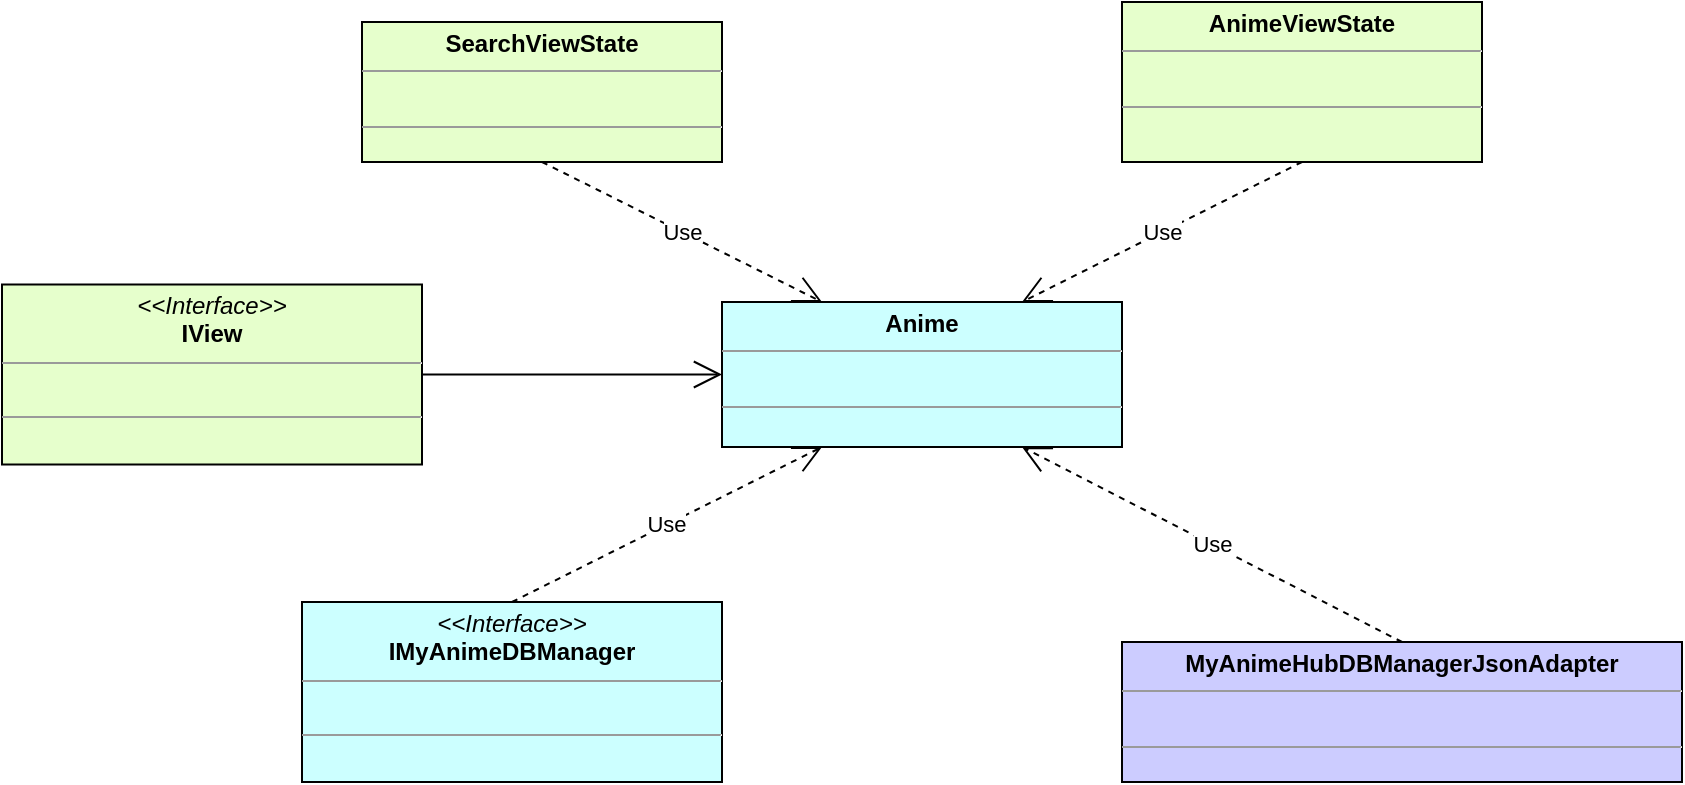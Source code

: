 <mxfile version="17.4.2" type="device"><diagram id="TTsARrmb4MGs2ZGPFN8n" name="Page-1"><mxGraphModel dx="-107" dy="683" grid="1" gridSize="10" guides="1" tooltips="1" connect="1" arrows="1" fold="1" page="0" pageScale="1" pageWidth="850" pageHeight="1100" math="0" shadow="0"><root><mxCell id="0"/><mxCell id="1" parent="0"/><mxCell id="7f1ZQH2Zu5wSNKgHrVL_-1" value="&lt;p style=&quot;margin: 0px ; margin-top: 4px ; text-align: center&quot;&gt;&lt;b&gt;Anime&lt;/b&gt;&lt;/p&gt;&lt;hr size=&quot;1&quot;&gt;&lt;p style=&quot;margin: 0px ; margin-left: 4px&quot;&gt;&lt;br&gt;&lt;/p&gt;&lt;hr size=&quot;1&quot;&gt;&lt;p style=&quot;margin: 0px ; margin-left: 4px&quot;&gt;&lt;br&gt;&lt;/p&gt;" style="verticalAlign=top;align=left;overflow=fill;fontSize=12;fontFamily=Helvetica;html=1;fillColor=#CCFFFF;" parent="1" vertex="1"><mxGeometry x="1810" y="280" width="200" height="72.5" as="geometry"/></mxCell><mxCell id="7f1ZQH2Zu5wSNKgHrVL_-4" value="&lt;p style=&quot;margin: 0px ; margin-top: 4px ; text-align: center&quot;&gt;&lt;i&gt;&amp;lt;&amp;lt;Interface&amp;gt;&amp;gt;&lt;/i&gt;&lt;br&gt;&lt;b&gt;IView&lt;/b&gt;&lt;/p&gt;&lt;hr size=&quot;1&quot;&gt;&lt;p style=&quot;margin: 0px ; margin-left: 4px&quot;&gt;&lt;br&gt;&lt;/p&gt;&lt;hr size=&quot;1&quot;&gt;&lt;p style=&quot;margin: 0px 0px 0px 4px&quot;&gt;&lt;br&gt;&lt;/p&gt;" style="verticalAlign=top;align=left;overflow=fill;fontSize=12;fontFamily=Helvetica;html=1;fillColor=#E6FFCC;" parent="1" vertex="1"><mxGeometry x="1450" y="271.25" width="210" height="90" as="geometry"/></mxCell><mxCell id="7f1ZQH2Zu5wSNKgHrVL_-6" value="" style="endArrow=open;endFill=1;endSize=12;html=1;rounded=0;exitX=1;exitY=0.5;exitDx=0;exitDy=0;entryX=0;entryY=0.5;entryDx=0;entryDy=0;" parent="1" source="7f1ZQH2Zu5wSNKgHrVL_-4" target="7f1ZQH2Zu5wSNKgHrVL_-1" edge="1"><mxGeometry width="160" relative="1" as="geometry"><mxPoint x="1640" y="380" as="sourcePoint"/><mxPoint x="1800" y="380" as="targetPoint"/></mxGeometry></mxCell><mxCell id="7f1ZQH2Zu5wSNKgHrVL_-11" value="&lt;p style=&quot;margin: 0px ; margin-top: 4px ; text-align: center&quot;&gt;&lt;i&gt;&amp;lt;&amp;lt;Interface&amp;gt;&amp;gt;&lt;/i&gt;&lt;br&gt;&lt;b&gt;IMyAnimeDBManager&lt;/b&gt;&lt;/p&gt;&lt;hr size=&quot;1&quot;&gt;&lt;p style=&quot;margin: 0px ; margin-left: 4px&quot;&gt;&lt;br&gt;&lt;/p&gt;&lt;hr size=&quot;1&quot;&gt;&lt;p style=&quot;margin: 0px 0px 0px 4px&quot;&gt;&lt;br&gt;&lt;/p&gt;" style="verticalAlign=top;align=left;overflow=fill;fontSize=12;fontFamily=Helvetica;html=1;fillColor=#CCFFFF;" parent="1" vertex="1"><mxGeometry x="1600" y="430" width="210" height="90" as="geometry"/></mxCell><mxCell id="7f1ZQH2Zu5wSNKgHrVL_-13" value="&lt;p style=&quot;margin: 0px ; margin-top: 4px ; text-align: center&quot;&gt;&lt;b&gt;MyAnimeHubDBManagerJsonAdapter&lt;/b&gt;&lt;/p&gt;&lt;hr size=&quot;1&quot;&gt;&lt;p style=&quot;margin: 0px ; margin-left: 4px&quot;&gt;&lt;br&gt;&lt;/p&gt;&lt;hr size=&quot;1&quot;&gt;&lt;p style=&quot;margin: 0px 0px 0px 4px&quot;&gt;&lt;br&gt;&lt;/p&gt;" style="verticalAlign=top;align=left;overflow=fill;fontSize=12;fontFamily=Helvetica;html=1;fillColor=#CCCCFF;" parent="1" vertex="1"><mxGeometry x="2010" y="450" width="280" height="70" as="geometry"/></mxCell><mxCell id="7f1ZQH2Zu5wSNKgHrVL_-14" value="Use" style="endArrow=open;endSize=12;dashed=1;html=1;rounded=0;entryX=0.25;entryY=1;entryDx=0;entryDy=0;exitX=0.5;exitY=0;exitDx=0;exitDy=0;" parent="1" source="7f1ZQH2Zu5wSNKgHrVL_-11" target="7f1ZQH2Zu5wSNKgHrVL_-1" edge="1"><mxGeometry width="160" relative="1" as="geometry"><mxPoint x="1860" y="600" as="sourcePoint"/><mxPoint x="2020" y="600" as="targetPoint"/></mxGeometry></mxCell><mxCell id="7f1ZQH2Zu5wSNKgHrVL_-15" value="Use" style="endArrow=open;endSize=12;dashed=1;html=1;rounded=0;entryX=0.75;entryY=1;entryDx=0;entryDy=0;exitX=0.5;exitY=0;exitDx=0;exitDy=0;" parent="1" source="7f1ZQH2Zu5wSNKgHrVL_-13" target="7f1ZQH2Zu5wSNKgHrVL_-1" edge="1"><mxGeometry width="160" relative="1" as="geometry"><mxPoint x="1845" y="460" as="sourcePoint"/><mxPoint x="1840" y="362.5" as="targetPoint"/></mxGeometry></mxCell><mxCell id="7f1ZQH2Zu5wSNKgHrVL_-17" value="Use" style="endArrow=open;endSize=12;dashed=1;html=1;rounded=0;entryX=0.75;entryY=0;entryDx=0;entryDy=0;exitX=0.5;exitY=1;exitDx=0;exitDy=0;" parent="1" source="QIlfJjBuc8b0sKoFcr1V-2" target="7f1ZQH2Zu5wSNKgHrVL_-1" edge="1"><mxGeometry width="160" relative="1" as="geometry"><mxPoint x="2080" y="190" as="sourcePoint"/><mxPoint x="1950" y="372.5" as="targetPoint"/></mxGeometry></mxCell><mxCell id="7f1ZQH2Zu5wSNKgHrVL_-18" value="Use" style="endArrow=open;endSize=12;dashed=1;html=1;rounded=0;entryX=0.25;entryY=0;entryDx=0;entryDy=0;exitX=0.5;exitY=1;exitDx=0;exitDy=0;" parent="1" source="QIlfJjBuc8b0sKoFcr1V-1" target="7f1ZQH2Zu5wSNKgHrVL_-1" edge="1"><mxGeometry width="160" relative="1" as="geometry"><mxPoint x="1695" y="190" as="sourcePoint"/><mxPoint x="1960" y="382.5" as="targetPoint"/></mxGeometry></mxCell><mxCell id="QIlfJjBuc8b0sKoFcr1V-1" value="&lt;p style=&quot;margin: 0px ; margin-top: 4px ; text-align: center&quot;&gt;&lt;b&gt;SearchViewState&lt;/b&gt;&lt;/p&gt;&lt;hr size=&quot;1&quot;&gt;&lt;p style=&quot;margin: 0px 0px 0px 4px&quot;&gt;&lt;br&gt;&lt;/p&gt;&lt;hr size=&quot;1&quot;&gt;&lt;p style=&quot;margin: 0px 0px 0px 4px&quot;&gt;&lt;br&gt;&lt;/p&gt;&lt;p style=&quot;margin: 0px ; margin-left: 4px&quot;&gt;&lt;br&gt;&lt;/p&gt;" style="verticalAlign=top;align=left;overflow=fill;fontSize=12;fontFamily=Helvetica;html=1;strokeColor=default;fillColor=#E6FFCC;" vertex="1" parent="1"><mxGeometry x="1630" y="140" width="180" height="70" as="geometry"/></mxCell><mxCell id="QIlfJjBuc8b0sKoFcr1V-2" value="&lt;p style=&quot;margin: 0px ; margin-top: 4px ; text-align: center&quot;&gt;&lt;b&gt;AnimeViewState&lt;/b&gt;&lt;/p&gt;&lt;hr size=&quot;1&quot;&gt;&lt;p style=&quot;margin: 0px ; margin-left: 4px&quot;&gt;&lt;br&gt;&lt;/p&gt;&lt;hr size=&quot;1&quot;&gt;&lt;p style=&quot;margin: 0px 0px 0px 4px&quot;&gt;&lt;br&gt;&lt;/p&gt;" style="verticalAlign=top;align=left;overflow=fill;fontSize=12;fontFamily=Helvetica;html=1;strokeColor=default;fillColor=#E6FFCC;" vertex="1" parent="1"><mxGeometry x="2010" y="130" width="180" height="80" as="geometry"/></mxCell></root></mxGraphModel></diagram></mxfile>